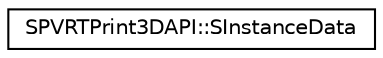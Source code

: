 digraph "Graphical Class Hierarchy"
{
  edge [fontname="Helvetica",fontsize="10",labelfontname="Helvetica",labelfontsize="10"];
  node [fontname="Helvetica",fontsize="10",shape=record];
  rankdir="LR";
  Node1 [label="SPVRTPrint3DAPI::SInstanceData",height=0.2,width=0.4,color="black", fillcolor="white", style="filled",URL="$struct_s_p_v_r_t_print3_d_a_p_i_1_1_s_instance_data.html"];
}
